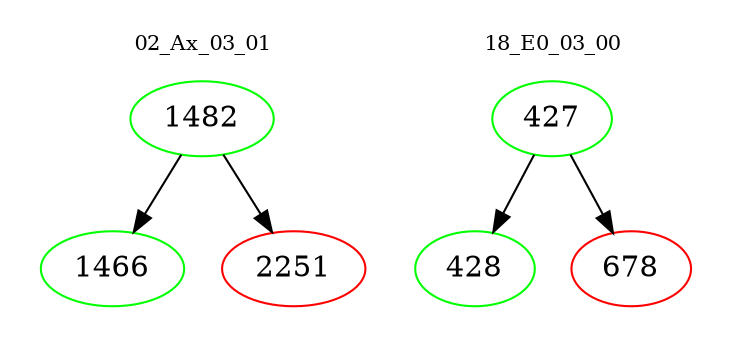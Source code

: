 digraph{
subgraph cluster_0 {
color = white
label = "02_Ax_03_01";
fontsize=10;
T0_1482 [label="1482", color="green"]
T0_1482 -> T0_1466 [color="black"]
T0_1466 [label="1466", color="green"]
T0_1482 -> T0_2251 [color="black"]
T0_2251 [label="2251", color="red"]
}
subgraph cluster_1 {
color = white
label = "18_E0_03_00";
fontsize=10;
T1_427 [label="427", color="green"]
T1_427 -> T1_428 [color="black"]
T1_428 [label="428", color="green"]
T1_427 -> T1_678 [color="black"]
T1_678 [label="678", color="red"]
}
}
